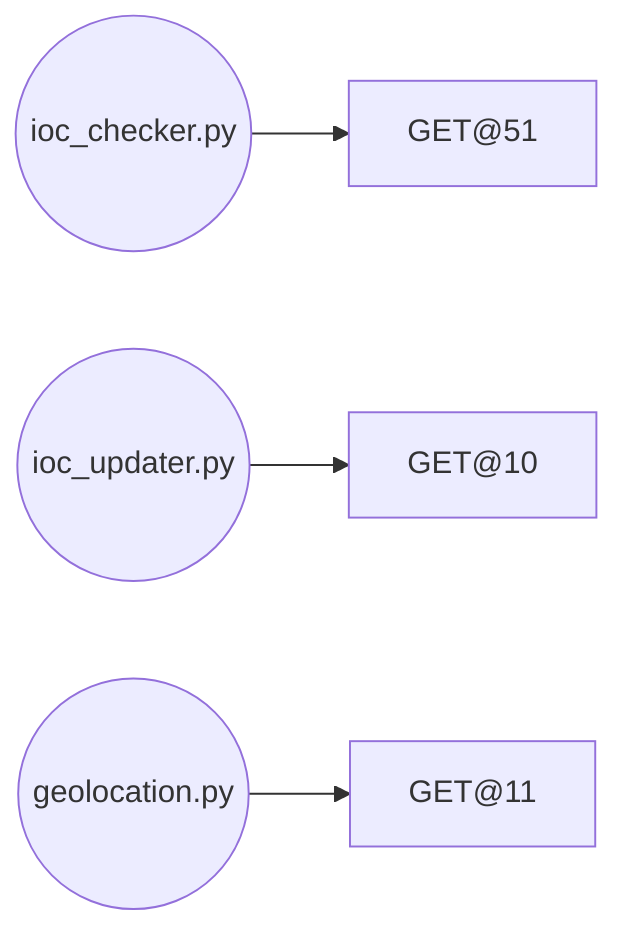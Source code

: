 flowchart LR
    F1((ioc_checker.py))
    F2((ioc_updater.py))
    F3((geolocation.py))
    N4["GET@51\n<var:url>"]
    F1 --> N4
    N5["GET@10\n<var:IOC_FEED_URL>"]
    F2 --> N5
    N6["GET@11\n<var:url>"]
    F3 --> N6